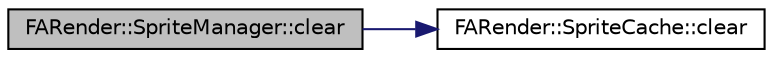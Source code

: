digraph G
{
  edge [fontname="Helvetica",fontsize="10",labelfontname="Helvetica",labelfontsize="10"];
  node [fontname="Helvetica",fontsize="10",shape=record];
  rankdir="LR";
  Node1 [label="FARender::SpriteManager::clear",height=0.2,width=0.4,color="black", fillcolor="grey75", style="filled" fontcolor="black"];
  Node1 -> Node2 [color="midnightblue",fontsize="10",style="solid",fontname="Helvetica"];
  Node2 [label="FARender::SpriteCache::clear",height=0.2,width=0.4,color="black", fillcolor="white", style="filled",URL="$class_f_a_render_1_1_sprite_cache.html#aa02c7cd887f96554f6f2e62f2588d1fa"];
}
